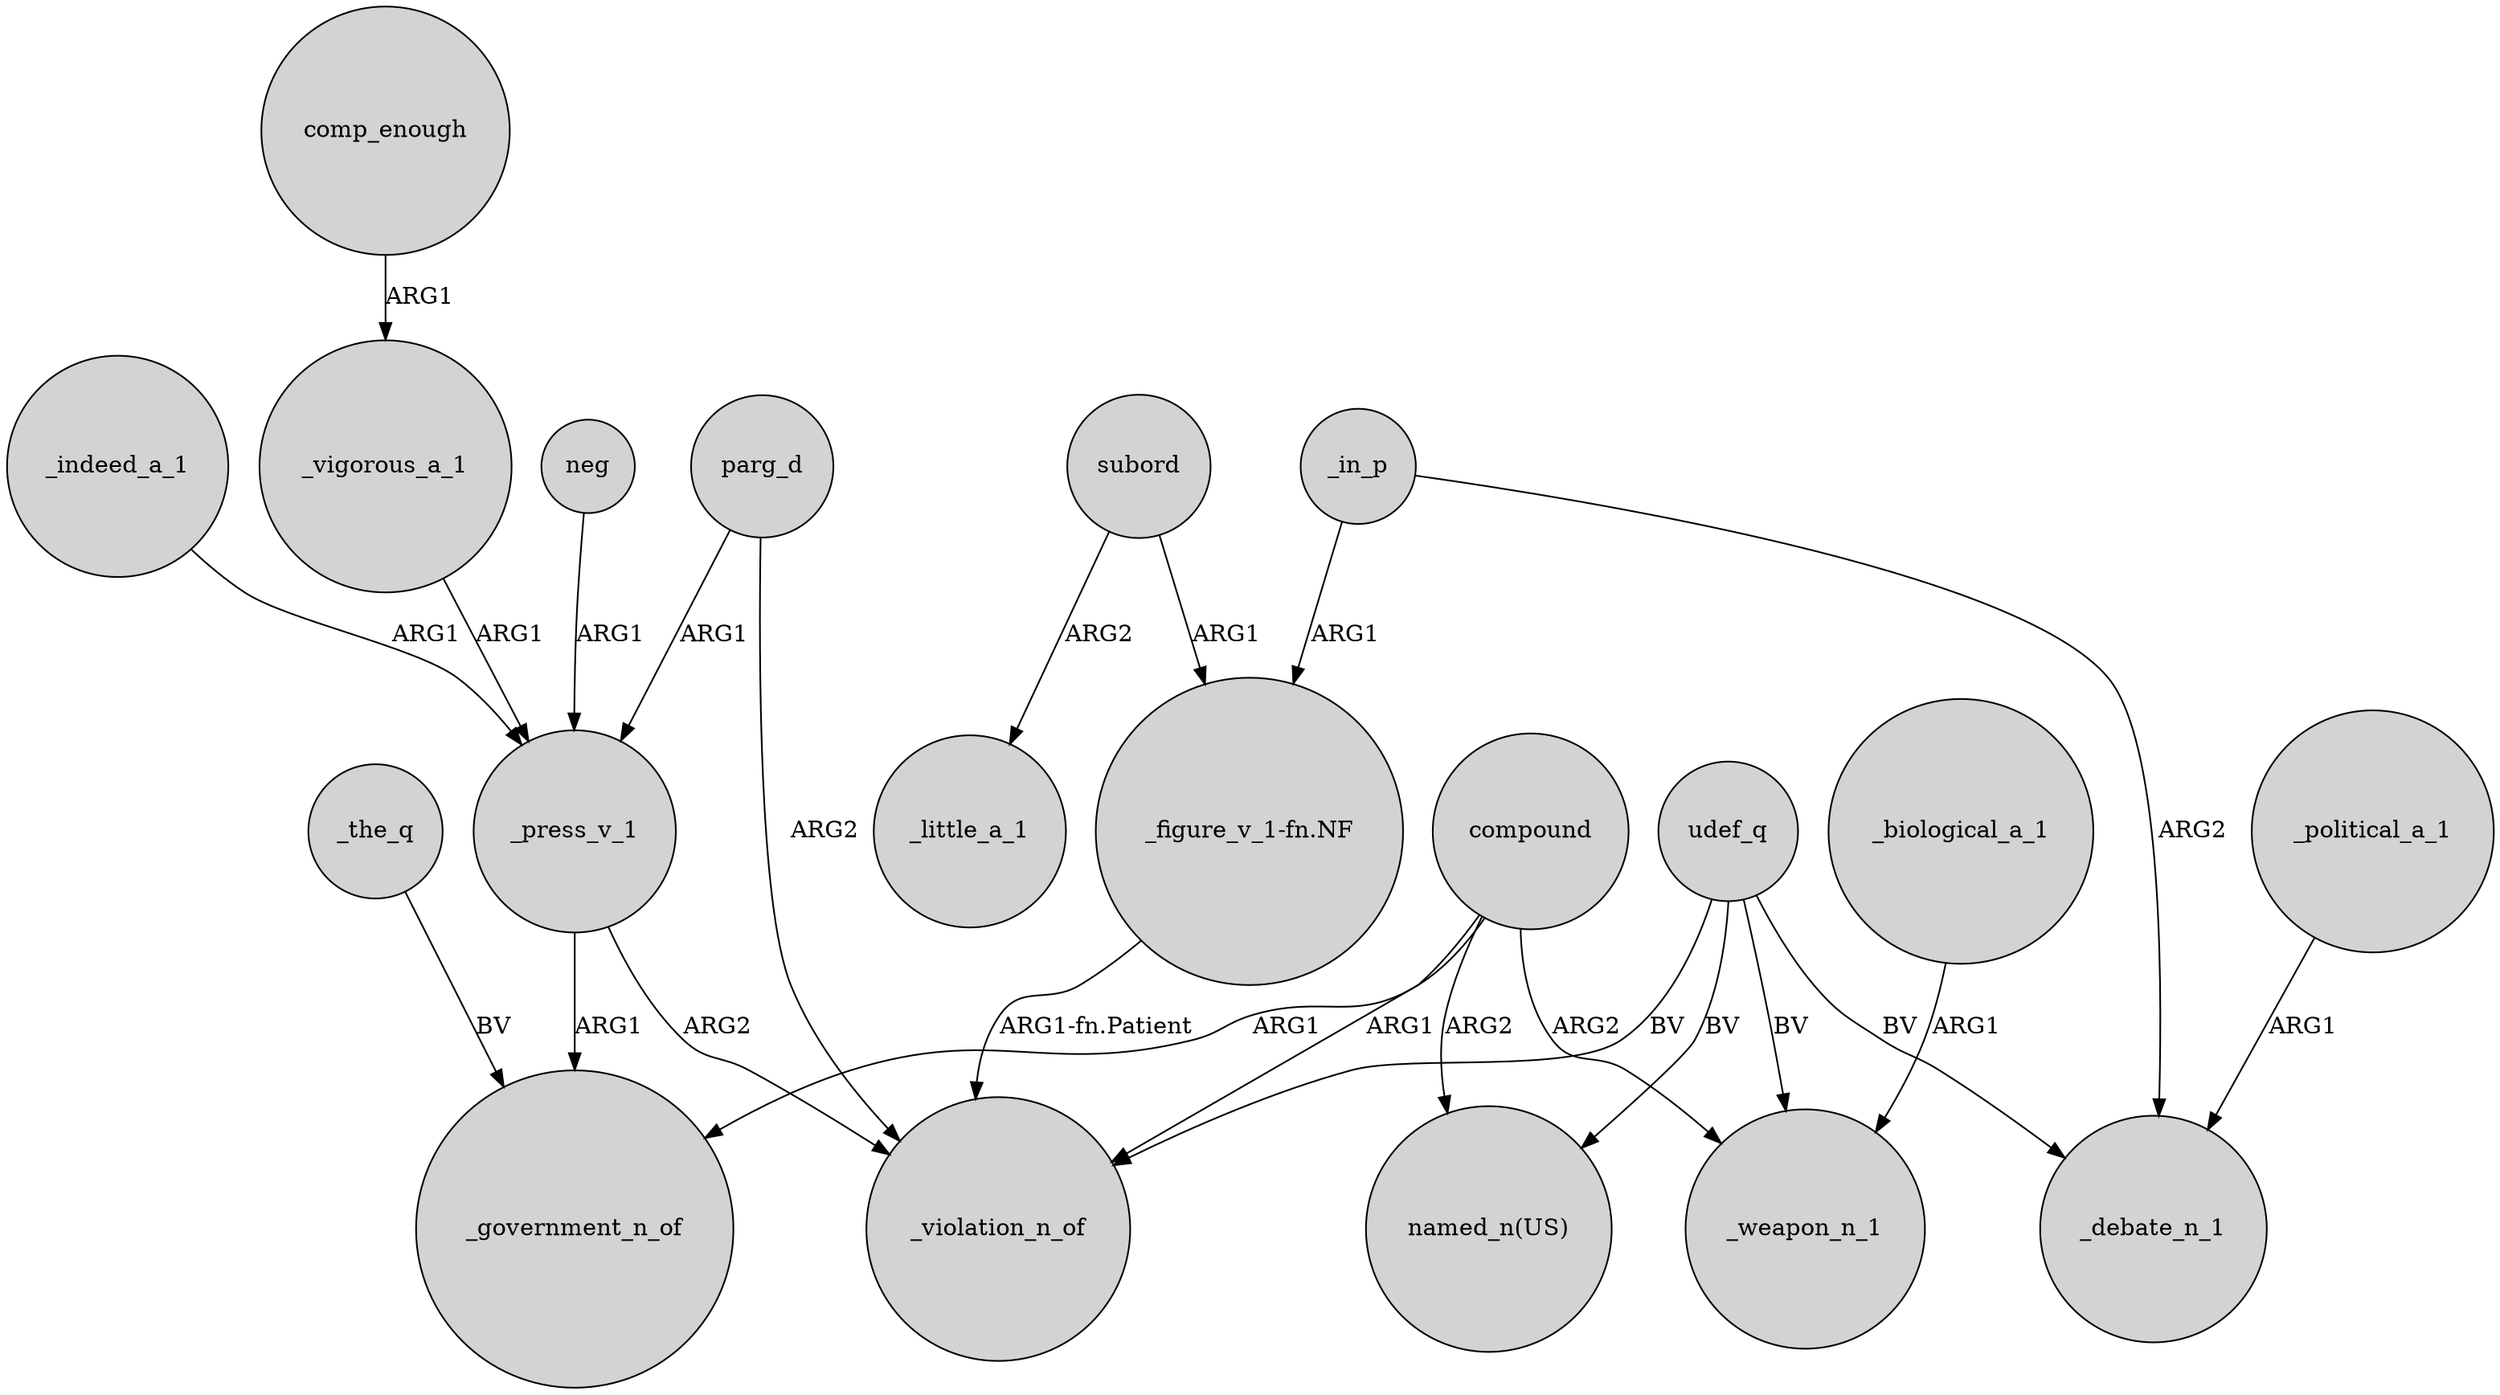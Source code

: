 digraph {
	node [shape=circle style=filled]
	subord -> _little_a_1 [label=ARG2]
	udef_q -> "named_n(US)" [label=BV]
	compound -> _government_n_of [label=ARG1]
	udef_q -> _weapon_n_1 [label=BV]
	_press_v_1 -> _government_n_of [label=ARG1]
	_in_p -> "_figure_v_1-fn.NF" [label=ARG1]
	compound -> _violation_n_of [label=ARG1]
	udef_q -> _debate_n_1 [label=BV]
	subord -> "_figure_v_1-fn.NF" [label=ARG1]
	_in_p -> _debate_n_1 [label=ARG2]
	compound -> "named_n(US)" [label=ARG2]
	neg -> _press_v_1 [label=ARG1]
	"_figure_v_1-fn.NF" -> _violation_n_of [label="ARG1-fn.Patient"]
	_indeed_a_1 -> _press_v_1 [label=ARG1]
	_press_v_1 -> _violation_n_of [label=ARG2]
	parg_d -> _violation_n_of [label=ARG2]
	comp_enough -> _vigorous_a_1 [label=ARG1]
	parg_d -> _press_v_1 [label=ARG1]
	udef_q -> _violation_n_of [label=BV]
	_the_q -> _government_n_of [label=BV]
	_political_a_1 -> _debate_n_1 [label=ARG1]
	compound -> _weapon_n_1 [label=ARG2]
	_vigorous_a_1 -> _press_v_1 [label=ARG1]
	_biological_a_1 -> _weapon_n_1 [label=ARG1]
}
